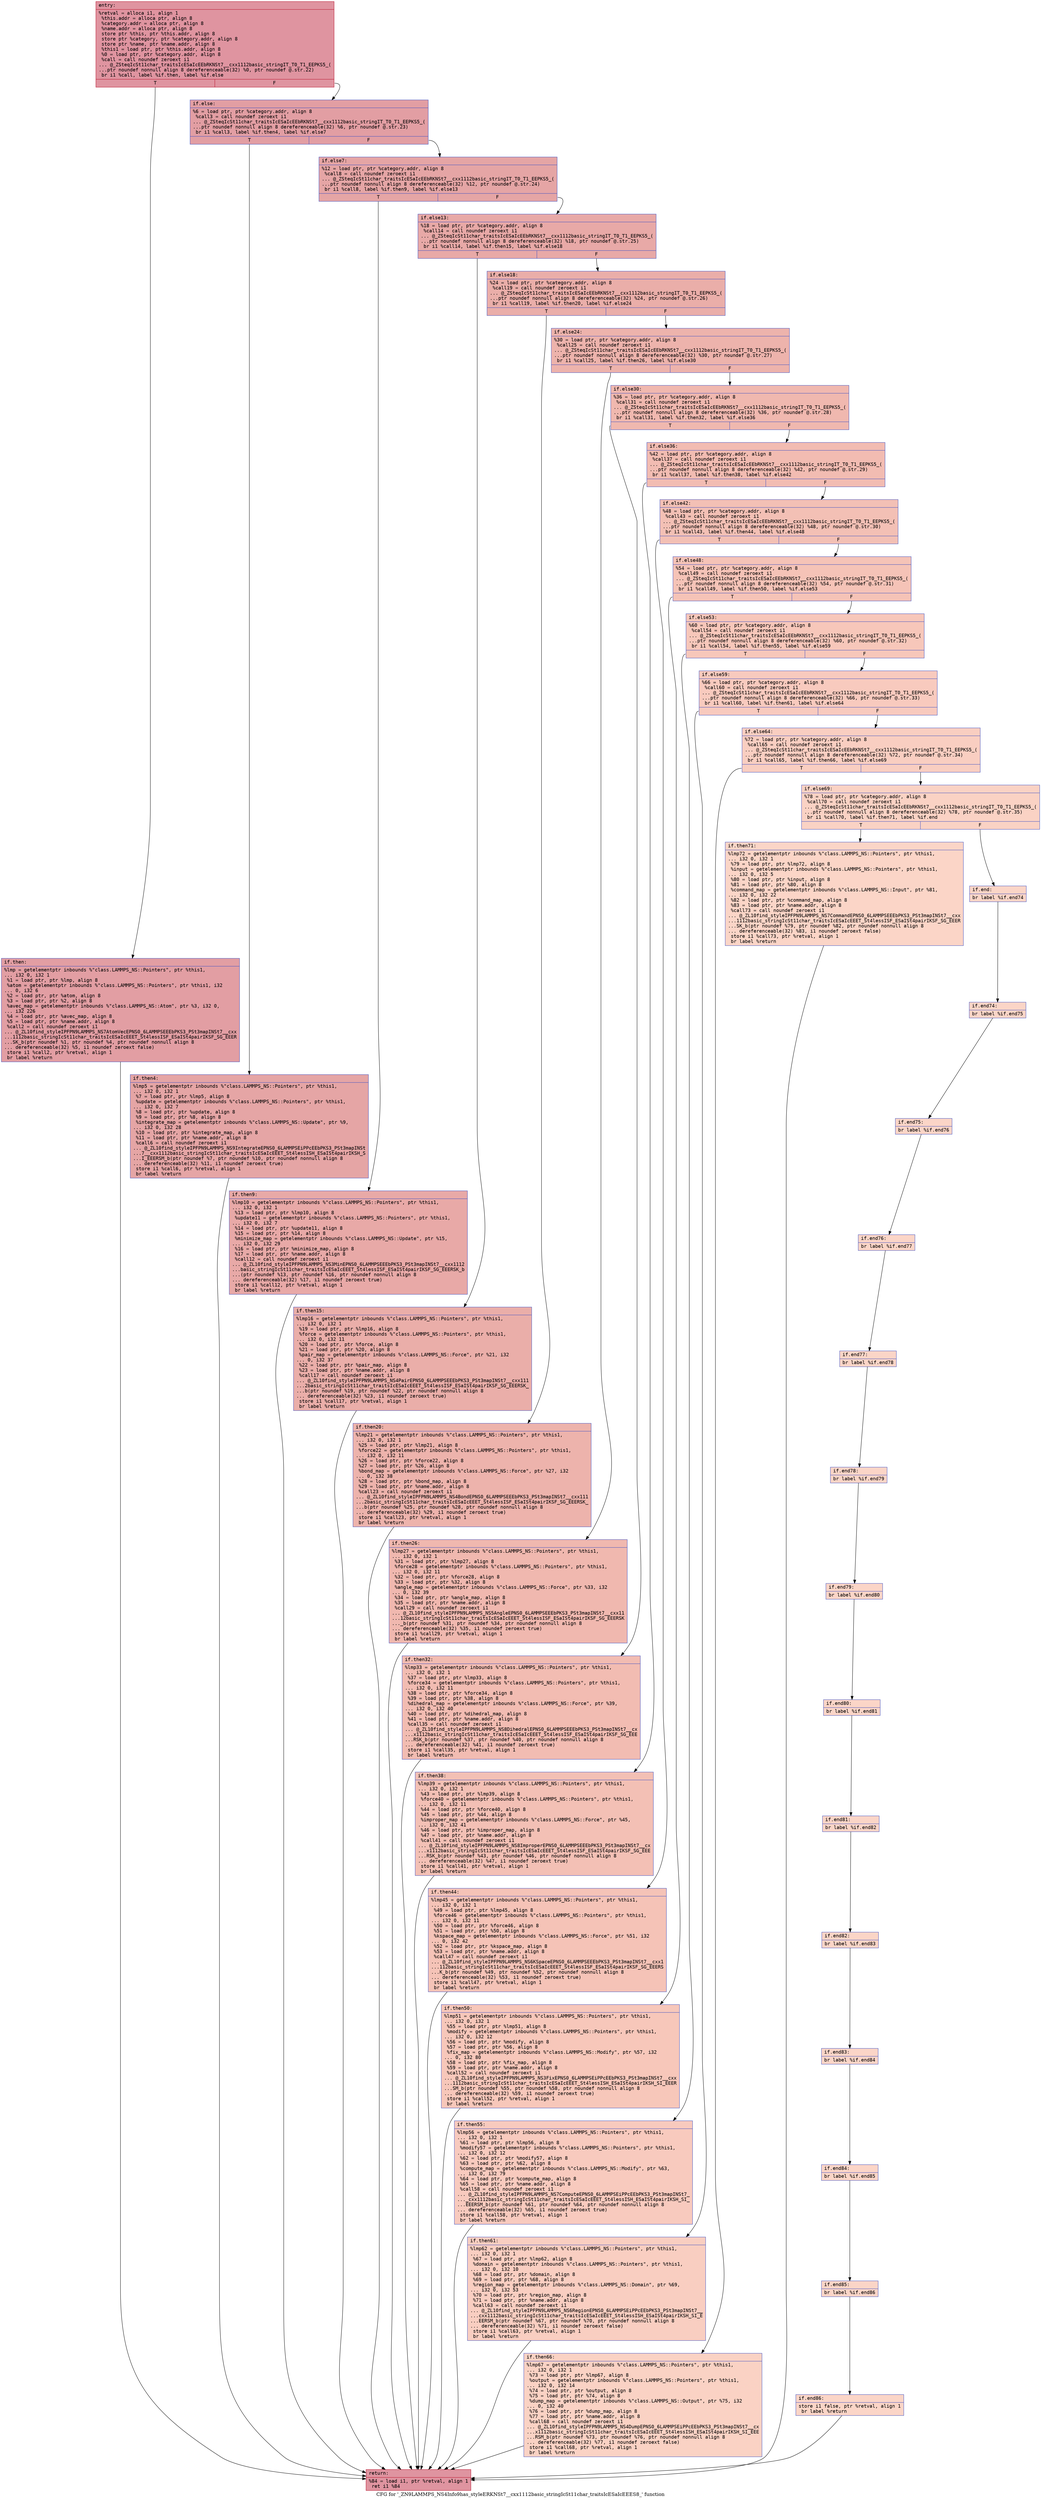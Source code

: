 digraph "CFG for '_ZN9LAMMPS_NS4Info9has_styleERKNSt7__cxx1112basic_stringIcSt11char_traitsIcESaIcEEES8_' function" {
	label="CFG for '_ZN9LAMMPS_NS4Info9has_styleERKNSt7__cxx1112basic_stringIcSt11char_traitsIcESaIcEEES8_' function";

	Node0x56284678fb90 [shape=record,color="#b70d28ff", style=filled, fillcolor="#b70d2870" fontname="Courier",label="{entry:\l|  %retval = alloca i1, align 1\l  %this.addr = alloca ptr, align 8\l  %category.addr = alloca ptr, align 8\l  %name.addr = alloca ptr, align 8\l  store ptr %this, ptr %this.addr, align 8\l  store ptr %category, ptr %category.addr, align 8\l  store ptr %name, ptr %name.addr, align 8\l  %this1 = load ptr, ptr %this.addr, align 8\l  %0 = load ptr, ptr %category.addr, align 8\l  %call = call noundef zeroext i1\l... @_ZSteqIcSt11char_traitsIcESaIcEEbRKNSt7__cxx1112basic_stringIT_T0_T1_EEPKS5_(\l...ptr noundef nonnull align 8 dereferenceable(32) %0, ptr noundef @.str.22)\l  br i1 %call, label %if.then, label %if.else\l|{<s0>T|<s1>F}}"];
	Node0x56284678fb90:s0 -> Node0x562846790230[tooltip="entry -> if.then\nProbability 50.00%" ];
	Node0x56284678fb90:s1 -> Node0x562846790280[tooltip="entry -> if.else\nProbability 50.00%" ];
	Node0x562846790230 [shape=record,color="#3d50c3ff", style=filled, fillcolor="#be242e70" fontname="Courier",label="{if.then:\l|  %lmp = getelementptr inbounds %\"class.LAMMPS_NS::Pointers\", ptr %this1,\l... i32 0, i32 1\l  %1 = load ptr, ptr %lmp, align 8\l  %atom = getelementptr inbounds %\"class.LAMMPS_NS::Pointers\", ptr %this1, i32\l... 0, i32 6\l  %2 = load ptr, ptr %atom, align 8\l  %3 = load ptr, ptr %2, align 8\l  %avec_map = getelementptr inbounds %\"class.LAMMPS_NS::Atom\", ptr %3, i32 0,\l... i32 226\l  %4 = load ptr, ptr %avec_map, align 8\l  %5 = load ptr, ptr %name.addr, align 8\l  %call2 = call noundef zeroext i1\l... @_ZL10find_styleIPFPN9LAMMPS_NS7AtomVecEPNS0_6LAMMPSEEEbPKS3_PSt3mapINSt7__cxx\l...1112basic_stringIcSt11char_traitsIcESaIcEEET_St4lessISF_ESaISt4pairIKSF_SG_EEER\l...SK_b(ptr noundef %1, ptr noundef %4, ptr noundef nonnull align 8\l... dereferenceable(32) %5, i1 noundef zeroext false)\l  store i1 %call2, ptr %retval, align 1\l  br label %return\l}"];
	Node0x562846790230 -> Node0x562846790eb0[tooltip="if.then -> return\nProbability 100.00%" ];
	Node0x562846790280 [shape=record,color="#3d50c3ff", style=filled, fillcolor="#be242e70" fontname="Courier",label="{if.else:\l|  %6 = load ptr, ptr %category.addr, align 8\l  %call3 = call noundef zeroext i1\l... @_ZSteqIcSt11char_traitsIcESaIcEEbRKNSt7__cxx1112basic_stringIT_T0_T1_EEPKS5_(\l...ptr noundef nonnull align 8 dereferenceable(32) %6, ptr noundef @.str.23)\l  br i1 %call3, label %if.then4, label %if.else7\l|{<s0>T|<s1>F}}"];
	Node0x562846790280:s0 -> Node0x562846791140[tooltip="if.else -> if.then4\nProbability 50.00%" ];
	Node0x562846790280:s1 -> Node0x562846791190[tooltip="if.else -> if.else7\nProbability 50.00%" ];
	Node0x562846791140 [shape=record,color="#3d50c3ff", style=filled, fillcolor="#c5333470" fontname="Courier",label="{if.then4:\l|  %lmp5 = getelementptr inbounds %\"class.LAMMPS_NS::Pointers\", ptr %this1,\l... i32 0, i32 1\l  %7 = load ptr, ptr %lmp5, align 8\l  %update = getelementptr inbounds %\"class.LAMMPS_NS::Pointers\", ptr %this1,\l... i32 0, i32 7\l  %8 = load ptr, ptr %update, align 8\l  %9 = load ptr, ptr %8, align 8\l  %integrate_map = getelementptr inbounds %\"class.LAMMPS_NS::Update\", ptr %9,\l... i32 0, i32 28\l  %10 = load ptr, ptr %integrate_map, align 8\l  %11 = load ptr, ptr %name.addr, align 8\l  %call6 = call noundef zeroext i1\l... @_ZL10find_styleIPFPN9LAMMPS_NS9IntegrateEPNS0_6LAMMPSEiPPcEEbPKS3_PSt3mapINSt\l...7__cxx1112basic_stringIcSt11char_traitsIcESaIcEEET_St4lessISH_ESaISt4pairIKSH_S\l...I_EEERSM_b(ptr noundef %7, ptr noundef %10, ptr noundef nonnull align 8\l... dereferenceable(32) %11, i1 noundef zeroext true)\l  store i1 %call6, ptr %retval, align 1\l  br label %return\l}"];
	Node0x562846791140 -> Node0x562846790eb0[tooltip="if.then4 -> return\nProbability 100.00%" ];
	Node0x562846791190 [shape=record,color="#3d50c3ff", style=filled, fillcolor="#c5333470" fontname="Courier",label="{if.else7:\l|  %12 = load ptr, ptr %category.addr, align 8\l  %call8 = call noundef zeroext i1\l... @_ZSteqIcSt11char_traitsIcESaIcEEbRKNSt7__cxx1112basic_stringIT_T0_T1_EEPKS5_(\l...ptr noundef nonnull align 8 dereferenceable(32) %12, ptr noundef @.str.24)\l  br i1 %call8, label %if.then9, label %if.else13\l|{<s0>T|<s1>F}}"];
	Node0x562846791190:s0 -> Node0x562846790480[tooltip="if.else7 -> if.then9\nProbability 50.00%" ];
	Node0x562846791190:s1 -> Node0x5628467904d0[tooltip="if.else7 -> if.else13\nProbability 50.00%" ];
	Node0x562846790480 [shape=record,color="#3d50c3ff", style=filled, fillcolor="#ca3b3770" fontname="Courier",label="{if.then9:\l|  %lmp10 = getelementptr inbounds %\"class.LAMMPS_NS::Pointers\", ptr %this1,\l... i32 0, i32 1\l  %13 = load ptr, ptr %lmp10, align 8\l  %update11 = getelementptr inbounds %\"class.LAMMPS_NS::Pointers\", ptr %this1,\l... i32 0, i32 7\l  %14 = load ptr, ptr %update11, align 8\l  %15 = load ptr, ptr %14, align 8\l  %minimize_map = getelementptr inbounds %\"class.LAMMPS_NS::Update\", ptr %15,\l... i32 0, i32 29\l  %16 = load ptr, ptr %minimize_map, align 8\l  %17 = load ptr, ptr %name.addr, align 8\l  %call12 = call noundef zeroext i1\l... @_ZL10find_styleIPFPN9LAMMPS_NS3MinEPNS0_6LAMMPSEEEbPKS3_PSt3mapINSt7__cxx1112\l...basic_stringIcSt11char_traitsIcESaIcEEET_St4lessISF_ESaISt4pairIKSF_SG_EEERSK_b\l...(ptr noundef %13, ptr noundef %16, ptr noundef nonnull align 8\l... dereferenceable(32) %17, i1 noundef zeroext true)\l  store i1 %call12, ptr %retval, align 1\l  br label %return\l}"];
	Node0x562846790480 -> Node0x562846790eb0[tooltip="if.then9 -> return\nProbability 100.00%" ];
	Node0x5628467904d0 [shape=record,color="#3d50c3ff", style=filled, fillcolor="#ca3b3770" fontname="Courier",label="{if.else13:\l|  %18 = load ptr, ptr %category.addr, align 8\l  %call14 = call noundef zeroext i1\l... @_ZSteqIcSt11char_traitsIcESaIcEEbRKNSt7__cxx1112basic_stringIT_T0_T1_EEPKS5_(\l...ptr noundef nonnull align 8 dereferenceable(32) %18, ptr noundef @.str.25)\l  br i1 %call14, label %if.then15, label %if.else18\l|{<s0>T|<s1>F}}"];
	Node0x5628467904d0:s0 -> Node0x562846792b60[tooltip="if.else13 -> if.then15\nProbability 50.00%" ];
	Node0x5628467904d0:s1 -> Node0x562846792bb0[tooltip="if.else13 -> if.else18\nProbability 50.00%" ];
	Node0x562846792b60 [shape=record,color="#3d50c3ff", style=filled, fillcolor="#d0473d70" fontname="Courier",label="{if.then15:\l|  %lmp16 = getelementptr inbounds %\"class.LAMMPS_NS::Pointers\", ptr %this1,\l... i32 0, i32 1\l  %19 = load ptr, ptr %lmp16, align 8\l  %force = getelementptr inbounds %\"class.LAMMPS_NS::Pointers\", ptr %this1,\l... i32 0, i32 11\l  %20 = load ptr, ptr %force, align 8\l  %21 = load ptr, ptr %20, align 8\l  %pair_map = getelementptr inbounds %\"class.LAMMPS_NS::Force\", ptr %21, i32\l... 0, i32 37\l  %22 = load ptr, ptr %pair_map, align 8\l  %23 = load ptr, ptr %name.addr, align 8\l  %call17 = call noundef zeroext i1\l... @_ZL10find_styleIPFPN9LAMMPS_NS4PairEPNS0_6LAMMPSEEEbPKS3_PSt3mapINSt7__cxx111\l...2basic_stringIcSt11char_traitsIcESaIcEEET_St4lessISF_ESaISt4pairIKSF_SG_EEERSK_\l...b(ptr noundef %19, ptr noundef %22, ptr noundef nonnull align 8\l... dereferenceable(32) %23, i1 noundef zeroext true)\l  store i1 %call17, ptr %retval, align 1\l  br label %return\l}"];
	Node0x562846792b60 -> Node0x562846790eb0[tooltip="if.then15 -> return\nProbability 100.00%" ];
	Node0x562846792bb0 [shape=record,color="#3d50c3ff", style=filled, fillcolor="#d0473d70" fontname="Courier",label="{if.else18:\l|  %24 = load ptr, ptr %category.addr, align 8\l  %call19 = call noundef zeroext i1\l... @_ZSteqIcSt11char_traitsIcESaIcEEbRKNSt7__cxx1112basic_stringIT_T0_T1_EEPKS5_(\l...ptr noundef nonnull align 8 dereferenceable(32) %24, ptr noundef @.str.26)\l  br i1 %call19, label %if.then20, label %if.else24\l|{<s0>T|<s1>F}}"];
	Node0x562846792bb0:s0 -> Node0x5628467937a0[tooltip="if.else18 -> if.then20\nProbability 50.00%" ];
	Node0x562846792bb0:s1 -> Node0x5628467937f0[tooltip="if.else18 -> if.else24\nProbability 50.00%" ];
	Node0x5628467937a0 [shape=record,color="#3d50c3ff", style=filled, fillcolor="#d6524470" fontname="Courier",label="{if.then20:\l|  %lmp21 = getelementptr inbounds %\"class.LAMMPS_NS::Pointers\", ptr %this1,\l... i32 0, i32 1\l  %25 = load ptr, ptr %lmp21, align 8\l  %force22 = getelementptr inbounds %\"class.LAMMPS_NS::Pointers\", ptr %this1,\l... i32 0, i32 11\l  %26 = load ptr, ptr %force22, align 8\l  %27 = load ptr, ptr %26, align 8\l  %bond_map = getelementptr inbounds %\"class.LAMMPS_NS::Force\", ptr %27, i32\l... 0, i32 38\l  %28 = load ptr, ptr %bond_map, align 8\l  %29 = load ptr, ptr %name.addr, align 8\l  %call23 = call noundef zeroext i1\l... @_ZL10find_styleIPFPN9LAMMPS_NS4BondEPNS0_6LAMMPSEEEbPKS3_PSt3mapINSt7__cxx111\l...2basic_stringIcSt11char_traitsIcESaIcEEET_St4lessISF_ESaISt4pairIKSF_SG_EEERSK_\l...b(ptr noundef %25, ptr noundef %28, ptr noundef nonnull align 8\l... dereferenceable(32) %29, i1 noundef zeroext true)\l  store i1 %call23, ptr %retval, align 1\l  br label %return\l}"];
	Node0x5628467937a0 -> Node0x562846790eb0[tooltip="if.then20 -> return\nProbability 100.00%" ];
	Node0x5628467937f0 [shape=record,color="#3d50c3ff", style=filled, fillcolor="#d6524470" fontname="Courier",label="{if.else24:\l|  %30 = load ptr, ptr %category.addr, align 8\l  %call25 = call noundef zeroext i1\l... @_ZSteqIcSt11char_traitsIcESaIcEEbRKNSt7__cxx1112basic_stringIT_T0_T1_EEPKS5_(\l...ptr noundef nonnull align 8 dereferenceable(32) %30, ptr noundef @.str.27)\l  br i1 %call25, label %if.then26, label %if.else30\l|{<s0>T|<s1>F}}"];
	Node0x5628467937f0:s0 -> Node0x562846794440[tooltip="if.else24 -> if.then26\nProbability 50.00%" ];
	Node0x5628467937f0:s1 -> Node0x562846794490[tooltip="if.else24 -> if.else30\nProbability 50.00%" ];
	Node0x562846794440 [shape=record,color="#3d50c3ff", style=filled, fillcolor="#dc5d4a70" fontname="Courier",label="{if.then26:\l|  %lmp27 = getelementptr inbounds %\"class.LAMMPS_NS::Pointers\", ptr %this1,\l... i32 0, i32 1\l  %31 = load ptr, ptr %lmp27, align 8\l  %force28 = getelementptr inbounds %\"class.LAMMPS_NS::Pointers\", ptr %this1,\l... i32 0, i32 11\l  %32 = load ptr, ptr %force28, align 8\l  %33 = load ptr, ptr %32, align 8\l  %angle_map = getelementptr inbounds %\"class.LAMMPS_NS::Force\", ptr %33, i32\l... 0, i32 39\l  %34 = load ptr, ptr %angle_map, align 8\l  %35 = load ptr, ptr %name.addr, align 8\l  %call29 = call noundef zeroext i1\l... @_ZL10find_styleIPFPN9LAMMPS_NS5AngleEPNS0_6LAMMPSEEEbPKS3_PSt3mapINSt7__cxx11\l...12basic_stringIcSt11char_traitsIcESaIcEEET_St4lessISF_ESaISt4pairIKSF_SG_EEERSK\l..._b(ptr noundef %31, ptr noundef %34, ptr noundef nonnull align 8\l... dereferenceable(32) %35, i1 noundef zeroext true)\l  store i1 %call29, ptr %retval, align 1\l  br label %return\l}"];
	Node0x562846794440 -> Node0x562846790eb0[tooltip="if.then26 -> return\nProbability 100.00%" ];
	Node0x562846794490 [shape=record,color="#3d50c3ff", style=filled, fillcolor="#dc5d4a70" fontname="Courier",label="{if.else30:\l|  %36 = load ptr, ptr %category.addr, align 8\l  %call31 = call noundef zeroext i1\l... @_ZSteqIcSt11char_traitsIcESaIcEEbRKNSt7__cxx1112basic_stringIT_T0_T1_EEPKS5_(\l...ptr noundef nonnull align 8 dereferenceable(32) %36, ptr noundef @.str.28)\l  br i1 %call31, label %if.then32, label %if.else36\l|{<s0>T|<s1>F}}"];
	Node0x562846794490:s0 -> Node0x5628467953e0[tooltip="if.else30 -> if.then32\nProbability 50.00%" ];
	Node0x562846794490:s1 -> Node0x562846795430[tooltip="if.else30 -> if.else36\nProbability 50.00%" ];
	Node0x5628467953e0 [shape=record,color="#3d50c3ff", style=filled, fillcolor="#e1675170" fontname="Courier",label="{if.then32:\l|  %lmp33 = getelementptr inbounds %\"class.LAMMPS_NS::Pointers\", ptr %this1,\l... i32 0, i32 1\l  %37 = load ptr, ptr %lmp33, align 8\l  %force34 = getelementptr inbounds %\"class.LAMMPS_NS::Pointers\", ptr %this1,\l... i32 0, i32 11\l  %38 = load ptr, ptr %force34, align 8\l  %39 = load ptr, ptr %38, align 8\l  %dihedral_map = getelementptr inbounds %\"class.LAMMPS_NS::Force\", ptr %39,\l... i32 0, i32 40\l  %40 = load ptr, ptr %dihedral_map, align 8\l  %41 = load ptr, ptr %name.addr, align 8\l  %call35 = call noundef zeroext i1\l... @_ZL10find_styleIPFPN9LAMMPS_NS8DihedralEPNS0_6LAMMPSEEEbPKS3_PSt3mapINSt7__cx\l...x1112basic_stringIcSt11char_traitsIcESaIcEEET_St4lessISF_ESaISt4pairIKSF_SG_EEE\l...RSK_b(ptr noundef %37, ptr noundef %40, ptr noundef nonnull align 8\l... dereferenceable(32) %41, i1 noundef zeroext true)\l  store i1 %call35, ptr %retval, align 1\l  br label %return\l}"];
	Node0x5628467953e0 -> Node0x562846790eb0[tooltip="if.then32 -> return\nProbability 100.00%" ];
	Node0x562846795430 [shape=record,color="#3d50c3ff", style=filled, fillcolor="#e1675170" fontname="Courier",label="{if.else36:\l|  %42 = load ptr, ptr %category.addr, align 8\l  %call37 = call noundef zeroext i1\l... @_ZSteqIcSt11char_traitsIcESaIcEEbRKNSt7__cxx1112basic_stringIT_T0_T1_EEPKS5_(\l...ptr noundef nonnull align 8 dereferenceable(32) %42, ptr noundef @.str.29)\l  br i1 %call37, label %if.then38, label %if.else42\l|{<s0>T|<s1>F}}"];
	Node0x562846795430:s0 -> Node0x562846796080[tooltip="if.else36 -> if.then38\nProbability 50.00%" ];
	Node0x562846795430:s1 -> Node0x5628467960d0[tooltip="if.else36 -> if.else42\nProbability 50.00%" ];
	Node0x562846796080 [shape=record,color="#3d50c3ff", style=filled, fillcolor="#e5705870" fontname="Courier",label="{if.then38:\l|  %lmp39 = getelementptr inbounds %\"class.LAMMPS_NS::Pointers\", ptr %this1,\l... i32 0, i32 1\l  %43 = load ptr, ptr %lmp39, align 8\l  %force40 = getelementptr inbounds %\"class.LAMMPS_NS::Pointers\", ptr %this1,\l... i32 0, i32 11\l  %44 = load ptr, ptr %force40, align 8\l  %45 = load ptr, ptr %44, align 8\l  %improper_map = getelementptr inbounds %\"class.LAMMPS_NS::Force\", ptr %45,\l... i32 0, i32 41\l  %46 = load ptr, ptr %improper_map, align 8\l  %47 = load ptr, ptr %name.addr, align 8\l  %call41 = call noundef zeroext i1\l... @_ZL10find_styleIPFPN9LAMMPS_NS8ImproperEPNS0_6LAMMPSEEEbPKS3_PSt3mapINSt7__cx\l...x1112basic_stringIcSt11char_traitsIcESaIcEEET_St4lessISF_ESaISt4pairIKSF_SG_EEE\l...RSK_b(ptr noundef %43, ptr noundef %46, ptr noundef nonnull align 8\l... dereferenceable(32) %47, i1 noundef zeroext true)\l  store i1 %call41, ptr %retval, align 1\l  br label %return\l}"];
	Node0x562846796080 -> Node0x562846790eb0[tooltip="if.then38 -> return\nProbability 100.00%" ];
	Node0x5628467960d0 [shape=record,color="#3d50c3ff", style=filled, fillcolor="#e5705870" fontname="Courier",label="{if.else42:\l|  %48 = load ptr, ptr %category.addr, align 8\l  %call43 = call noundef zeroext i1\l... @_ZSteqIcSt11char_traitsIcESaIcEEbRKNSt7__cxx1112basic_stringIT_T0_T1_EEPKS5_(\l...ptr noundef nonnull align 8 dereferenceable(32) %48, ptr noundef @.str.30)\l  br i1 %call43, label %if.then44, label %if.else48\l|{<s0>T|<s1>F}}"];
	Node0x5628467960d0:s0 -> Node0x562846797530[tooltip="if.else42 -> if.then44\nProbability 50.00%" ];
	Node0x5628467960d0:s1 -> Node0x562846797580[tooltip="if.else42 -> if.else48\nProbability 50.00%" ];
	Node0x562846797530 [shape=record,color="#3d50c3ff", style=filled, fillcolor="#e8765c70" fontname="Courier",label="{if.then44:\l|  %lmp45 = getelementptr inbounds %\"class.LAMMPS_NS::Pointers\", ptr %this1,\l... i32 0, i32 1\l  %49 = load ptr, ptr %lmp45, align 8\l  %force46 = getelementptr inbounds %\"class.LAMMPS_NS::Pointers\", ptr %this1,\l... i32 0, i32 11\l  %50 = load ptr, ptr %force46, align 8\l  %51 = load ptr, ptr %50, align 8\l  %kspace_map = getelementptr inbounds %\"class.LAMMPS_NS::Force\", ptr %51, i32\l... 0, i32 42\l  %52 = load ptr, ptr %kspace_map, align 8\l  %53 = load ptr, ptr %name.addr, align 8\l  %call47 = call noundef zeroext i1\l... @_ZL10find_styleIPFPN9LAMMPS_NS6KSpaceEPNS0_6LAMMPSEEEbPKS3_PSt3mapINSt7__cxx1\l...112basic_stringIcSt11char_traitsIcESaIcEEET_St4lessISF_ESaISt4pairIKSF_SG_EEERS\l...K_b(ptr noundef %49, ptr noundef %52, ptr noundef nonnull align 8\l... dereferenceable(32) %53, i1 noundef zeroext true)\l  store i1 %call47, ptr %retval, align 1\l  br label %return\l}"];
	Node0x562846797530 -> Node0x562846790eb0[tooltip="if.then44 -> return\nProbability 100.00%" ];
	Node0x562846797580 [shape=record,color="#3d50c3ff", style=filled, fillcolor="#e8765c70" fontname="Courier",label="{if.else48:\l|  %54 = load ptr, ptr %category.addr, align 8\l  %call49 = call noundef zeroext i1\l... @_ZSteqIcSt11char_traitsIcESaIcEEbRKNSt7__cxx1112basic_stringIT_T0_T1_EEPKS5_(\l...ptr noundef nonnull align 8 dereferenceable(32) %54, ptr noundef @.str.31)\l  br i1 %call49, label %if.then50, label %if.else53\l|{<s0>T|<s1>F}}"];
	Node0x562846797580:s0 -> Node0x5628467981d0[tooltip="if.else48 -> if.then50\nProbability 50.00%" ];
	Node0x562846797580:s1 -> Node0x562846798220[tooltip="if.else48 -> if.else53\nProbability 50.00%" ];
	Node0x5628467981d0 [shape=record,color="#3d50c3ff", style=filled, fillcolor="#ec7f6370" fontname="Courier",label="{if.then50:\l|  %lmp51 = getelementptr inbounds %\"class.LAMMPS_NS::Pointers\", ptr %this1,\l... i32 0, i32 1\l  %55 = load ptr, ptr %lmp51, align 8\l  %modify = getelementptr inbounds %\"class.LAMMPS_NS::Pointers\", ptr %this1,\l... i32 0, i32 12\l  %56 = load ptr, ptr %modify, align 8\l  %57 = load ptr, ptr %56, align 8\l  %fix_map = getelementptr inbounds %\"class.LAMMPS_NS::Modify\", ptr %57, i32\l... 0, i32 80\l  %58 = load ptr, ptr %fix_map, align 8\l  %59 = load ptr, ptr %name.addr, align 8\l  %call52 = call noundef zeroext i1\l... @_ZL10find_styleIPFPN9LAMMPS_NS3FixEPNS0_6LAMMPSEiPPcEEbPKS3_PSt3mapINSt7__cxx\l...1112basic_stringIcSt11char_traitsIcESaIcEEET_St4lessISH_ESaISt4pairIKSH_SI_EEER\l...SM_b(ptr noundef %55, ptr noundef %58, ptr noundef nonnull align 8\l... dereferenceable(32) %59, i1 noundef zeroext true)\l  store i1 %call52, ptr %retval, align 1\l  br label %return\l}"];
	Node0x5628467981d0 -> Node0x562846790eb0[tooltip="if.then50 -> return\nProbability 100.00%" ];
	Node0x562846798220 [shape=record,color="#3d50c3ff", style=filled, fillcolor="#ec7f6370" fontname="Courier",label="{if.else53:\l|  %60 = load ptr, ptr %category.addr, align 8\l  %call54 = call noundef zeroext i1\l... @_ZSteqIcSt11char_traitsIcESaIcEEbRKNSt7__cxx1112basic_stringIT_T0_T1_EEPKS5_(\l...ptr noundef nonnull align 8 dereferenceable(32) %60, ptr noundef @.str.32)\l  br i1 %call54, label %if.then55, label %if.else59\l|{<s0>T|<s1>F}}"];
	Node0x562846798220:s0 -> Node0x562846798e60[tooltip="if.else53 -> if.then55\nProbability 50.00%" ];
	Node0x562846798220:s1 -> Node0x562846798eb0[tooltip="if.else53 -> if.else59\nProbability 50.00%" ];
	Node0x562846798e60 [shape=record,color="#3d50c3ff", style=filled, fillcolor="#ef886b70" fontname="Courier",label="{if.then55:\l|  %lmp56 = getelementptr inbounds %\"class.LAMMPS_NS::Pointers\", ptr %this1,\l... i32 0, i32 1\l  %61 = load ptr, ptr %lmp56, align 8\l  %modify57 = getelementptr inbounds %\"class.LAMMPS_NS::Pointers\", ptr %this1,\l... i32 0, i32 12\l  %62 = load ptr, ptr %modify57, align 8\l  %63 = load ptr, ptr %62, align 8\l  %compute_map = getelementptr inbounds %\"class.LAMMPS_NS::Modify\", ptr %63,\l... i32 0, i32 79\l  %64 = load ptr, ptr %compute_map, align 8\l  %65 = load ptr, ptr %name.addr, align 8\l  %call58 = call noundef zeroext i1\l... @_ZL10find_styleIPFPN9LAMMPS_NS7ComputeEPNS0_6LAMMPSEiPPcEEbPKS3_PSt3mapINSt7_\l..._cxx1112basic_stringIcSt11char_traitsIcESaIcEEET_St4lessISH_ESaISt4pairIKSH_SI_\l...EEERSM_b(ptr noundef %61, ptr noundef %64, ptr noundef nonnull align 8\l... dereferenceable(32) %65, i1 noundef zeroext true)\l  store i1 %call58, ptr %retval, align 1\l  br label %return\l}"];
	Node0x562846798e60 -> Node0x562846790eb0[tooltip="if.then55 -> return\nProbability 100.00%" ];
	Node0x562846798eb0 [shape=record,color="#3d50c3ff", style=filled, fillcolor="#ef886b70" fontname="Courier",label="{if.else59:\l|  %66 = load ptr, ptr %category.addr, align 8\l  %call60 = call noundef zeroext i1\l... @_ZSteqIcSt11char_traitsIcESaIcEEbRKNSt7__cxx1112basic_stringIT_T0_T1_EEPKS5_(\l...ptr noundef nonnull align 8 dereferenceable(32) %66, ptr noundef @.str.33)\l  br i1 %call60, label %if.then61, label %if.else64\l|{<s0>T|<s1>F}}"];
	Node0x562846798eb0:s0 -> Node0x562846799b10[tooltip="if.else59 -> if.then61\nProbability 50.00%" ];
	Node0x562846798eb0:s1 -> Node0x562846799b60[tooltip="if.else59 -> if.else64\nProbability 50.00%" ];
	Node0x562846799b10 [shape=record,color="#3d50c3ff", style=filled, fillcolor="#f2907270" fontname="Courier",label="{if.then61:\l|  %lmp62 = getelementptr inbounds %\"class.LAMMPS_NS::Pointers\", ptr %this1,\l... i32 0, i32 1\l  %67 = load ptr, ptr %lmp62, align 8\l  %domain = getelementptr inbounds %\"class.LAMMPS_NS::Pointers\", ptr %this1,\l... i32 0, i32 10\l  %68 = load ptr, ptr %domain, align 8\l  %69 = load ptr, ptr %68, align 8\l  %region_map = getelementptr inbounds %\"class.LAMMPS_NS::Domain\", ptr %69,\l... i32 0, i32 53\l  %70 = load ptr, ptr %region_map, align 8\l  %71 = load ptr, ptr %name.addr, align 8\l  %call63 = call noundef zeroext i1\l... @_ZL10find_styleIPFPN9LAMMPS_NS6RegionEPNS0_6LAMMPSEiPPcEEbPKS3_PSt3mapINSt7__\l...cxx1112basic_stringIcSt11char_traitsIcESaIcEEET_St4lessISH_ESaISt4pairIKSH_SI_E\l...EERSM_b(ptr noundef %67, ptr noundef %70, ptr noundef nonnull align 8\l... dereferenceable(32) %71, i1 noundef zeroext false)\l  store i1 %call63, ptr %retval, align 1\l  br label %return\l}"];
	Node0x562846799b10 -> Node0x562846790eb0[tooltip="if.then61 -> return\nProbability 100.00%" ];
	Node0x562846799b60 [shape=record,color="#3d50c3ff", style=filled, fillcolor="#f2907270" fontname="Courier",label="{if.else64:\l|  %72 = load ptr, ptr %category.addr, align 8\l  %call65 = call noundef zeroext i1\l... @_ZSteqIcSt11char_traitsIcESaIcEEbRKNSt7__cxx1112basic_stringIT_T0_T1_EEPKS5_(\l...ptr noundef nonnull align 8 dereferenceable(32) %72, ptr noundef @.str.34)\l  br i1 %call65, label %if.then66, label %if.else69\l|{<s0>T|<s1>F}}"];
	Node0x562846799b60:s0 -> Node0x56284679a7b0[tooltip="if.else64 -> if.then66\nProbability 50.00%" ];
	Node0x562846799b60:s1 -> Node0x56284679a800[tooltip="if.else64 -> if.else69\nProbability 50.00%" ];
	Node0x56284679a7b0 [shape=record,color="#3d50c3ff", style=filled, fillcolor="#f4987a70" fontname="Courier",label="{if.then66:\l|  %lmp67 = getelementptr inbounds %\"class.LAMMPS_NS::Pointers\", ptr %this1,\l... i32 0, i32 1\l  %73 = load ptr, ptr %lmp67, align 8\l  %output = getelementptr inbounds %\"class.LAMMPS_NS::Pointers\", ptr %this1,\l... i32 0, i32 14\l  %74 = load ptr, ptr %output, align 8\l  %75 = load ptr, ptr %74, align 8\l  %dump_map = getelementptr inbounds %\"class.LAMMPS_NS::Output\", ptr %75, i32\l... 0, i32 40\l  %76 = load ptr, ptr %dump_map, align 8\l  %77 = load ptr, ptr %name.addr, align 8\l  %call68 = call noundef zeroext i1\l... @_ZL10find_styleIPFPN9LAMMPS_NS4DumpEPNS0_6LAMMPSEiPPcEEbPKS3_PSt3mapINSt7__cx\l...x1112basic_stringIcSt11char_traitsIcESaIcEEET_St4lessISH_ESaISt4pairIKSH_SI_EEE\l...RSM_b(ptr noundef %73, ptr noundef %76, ptr noundef nonnull align 8\l... dereferenceable(32) %77, i1 noundef zeroext false)\l  store i1 %call68, ptr %retval, align 1\l  br label %return\l}"];
	Node0x56284679a7b0 -> Node0x562846790eb0[tooltip="if.then66 -> return\nProbability 100.00%" ];
	Node0x56284679a800 [shape=record,color="#3d50c3ff", style=filled, fillcolor="#f4987a70" fontname="Courier",label="{if.else69:\l|  %78 = load ptr, ptr %category.addr, align 8\l  %call70 = call noundef zeroext i1\l... @_ZSteqIcSt11char_traitsIcESaIcEEbRKNSt7__cxx1112basic_stringIT_T0_T1_EEPKS5_(\l...ptr noundef nonnull align 8 dereferenceable(32) %78, ptr noundef @.str.35)\l  br i1 %call70, label %if.then71, label %if.end\l|{<s0>T|<s1>F}}"];
	Node0x56284679a800:s0 -> Node0x56284679ba50[tooltip="if.else69 -> if.then71\nProbability 50.00%" ];
	Node0x56284679a800:s1 -> Node0x56284679baa0[tooltip="if.else69 -> if.end\nProbability 50.00%" ];
	Node0x56284679ba50 [shape=record,color="#3d50c3ff", style=filled, fillcolor="#f5a08170" fontname="Courier",label="{if.then71:\l|  %lmp72 = getelementptr inbounds %\"class.LAMMPS_NS::Pointers\", ptr %this1,\l... i32 0, i32 1\l  %79 = load ptr, ptr %lmp72, align 8\l  %input = getelementptr inbounds %\"class.LAMMPS_NS::Pointers\", ptr %this1,\l... i32 0, i32 5\l  %80 = load ptr, ptr %input, align 8\l  %81 = load ptr, ptr %80, align 8\l  %command_map = getelementptr inbounds %\"class.LAMMPS_NS::Input\", ptr %81,\l... i32 0, i32 22\l  %82 = load ptr, ptr %command_map, align 8\l  %83 = load ptr, ptr %name.addr, align 8\l  %call73 = call noundef zeroext i1\l... @_ZL10find_styleIPFPN9LAMMPS_NS7CommandEPNS0_6LAMMPSEEEbPKS3_PSt3mapINSt7__cxx\l...1112basic_stringIcSt11char_traitsIcESaIcEEET_St4lessISF_ESaISt4pairIKSF_SG_EEER\l...SK_b(ptr noundef %79, ptr noundef %82, ptr noundef nonnull align 8\l... dereferenceable(32) %83, i1 noundef zeroext false)\l  store i1 %call73, ptr %retval, align 1\l  br label %return\l}"];
	Node0x56284679ba50 -> Node0x562846790eb0[tooltip="if.then71 -> return\nProbability 100.00%" ];
	Node0x56284679baa0 [shape=record,color="#3d50c3ff", style=filled, fillcolor="#f5a08170" fontname="Courier",label="{if.end:\l|  br label %if.end74\l}"];
	Node0x56284679baa0 -> Node0x56284679c4d0[tooltip="if.end -> if.end74\nProbability 100.00%" ];
	Node0x56284679c4d0 [shape=record,color="#3d50c3ff", style=filled, fillcolor="#f5a08170" fontname="Courier",label="{if.end74:\l|  br label %if.end75\l}"];
	Node0x56284679c4d0 -> Node0x56284679c590[tooltip="if.end74 -> if.end75\nProbability 100.00%" ];
	Node0x56284679c590 [shape=record,color="#3d50c3ff", style=filled, fillcolor="#f5a08170" fontname="Courier",label="{if.end75:\l|  br label %if.end76\l}"];
	Node0x56284679c590 -> Node0x56284679c680[tooltip="if.end75 -> if.end76\nProbability 100.00%" ];
	Node0x56284679c680 [shape=record,color="#3d50c3ff", style=filled, fillcolor="#f5a08170" fontname="Courier",label="{if.end76:\l|  br label %if.end77\l}"];
	Node0x56284679c680 -> Node0x56284679c770[tooltip="if.end76 -> if.end77\nProbability 100.00%" ];
	Node0x56284679c770 [shape=record,color="#3d50c3ff", style=filled, fillcolor="#f5a08170" fontname="Courier",label="{if.end77:\l|  br label %if.end78\l}"];
	Node0x56284679c770 -> Node0x56284679c860[tooltip="if.end77 -> if.end78\nProbability 100.00%" ];
	Node0x56284679c860 [shape=record,color="#3d50c3ff", style=filled, fillcolor="#f5a08170" fontname="Courier",label="{if.end78:\l|  br label %if.end79\l}"];
	Node0x56284679c860 -> Node0x56284679c950[tooltip="if.end78 -> if.end79\nProbability 100.00%" ];
	Node0x56284679c950 [shape=record,color="#3d50c3ff", style=filled, fillcolor="#f5a08170" fontname="Courier",label="{if.end79:\l|  br label %if.end80\l}"];
	Node0x56284679c950 -> Node0x56284679ca40[tooltip="if.end79 -> if.end80\nProbability 100.00%" ];
	Node0x56284679ca40 [shape=record,color="#3d50c3ff", style=filled, fillcolor="#f5a08170" fontname="Courier",label="{if.end80:\l|  br label %if.end81\l}"];
	Node0x56284679ca40 -> Node0x56284679cb30[tooltip="if.end80 -> if.end81\nProbability 100.00%" ];
	Node0x56284679cb30 [shape=record,color="#3d50c3ff", style=filled, fillcolor="#f5a08170" fontname="Courier",label="{if.end81:\l|  br label %if.end82\l}"];
	Node0x56284679cb30 -> Node0x56284679cc20[tooltip="if.end81 -> if.end82\nProbability 100.00%" ];
	Node0x56284679cc20 [shape=record,color="#3d50c3ff", style=filled, fillcolor="#f5a08170" fontname="Courier",label="{if.end82:\l|  br label %if.end83\l}"];
	Node0x56284679cc20 -> Node0x56284679cd10[tooltip="if.end82 -> if.end83\nProbability 100.00%" ];
	Node0x56284679cd10 [shape=record,color="#3d50c3ff", style=filled, fillcolor="#f5a08170" fontname="Courier",label="{if.end83:\l|  br label %if.end84\l}"];
	Node0x56284679cd10 -> Node0x56284679ce00[tooltip="if.end83 -> if.end84\nProbability 100.00%" ];
	Node0x56284679ce00 [shape=record,color="#3d50c3ff", style=filled, fillcolor="#f5a08170" fontname="Courier",label="{if.end84:\l|  br label %if.end85\l}"];
	Node0x56284679ce00 -> Node0x56284679cef0[tooltip="if.end84 -> if.end85\nProbability 100.00%" ];
	Node0x56284679cef0 [shape=record,color="#3d50c3ff", style=filled, fillcolor="#f5a08170" fontname="Courier",label="{if.end85:\l|  br label %if.end86\l}"];
	Node0x56284679cef0 -> Node0x56284679cfe0[tooltip="if.end85 -> if.end86\nProbability 100.00%" ];
	Node0x56284679cfe0 [shape=record,color="#3d50c3ff", style=filled, fillcolor="#f5a08170" fontname="Courier",label="{if.end86:\l|  store i1 false, ptr %retval, align 1\l  br label %return\l}"];
	Node0x56284679cfe0 -> Node0x562846790eb0[tooltip="if.end86 -> return\nProbability 100.00%" ];
	Node0x562846790eb0 [shape=record,color="#b70d28ff", style=filled, fillcolor="#b70d2870" fontname="Courier",label="{return:\l|  %84 = load i1, ptr %retval, align 1\l  ret i1 %84\l}"];
}
